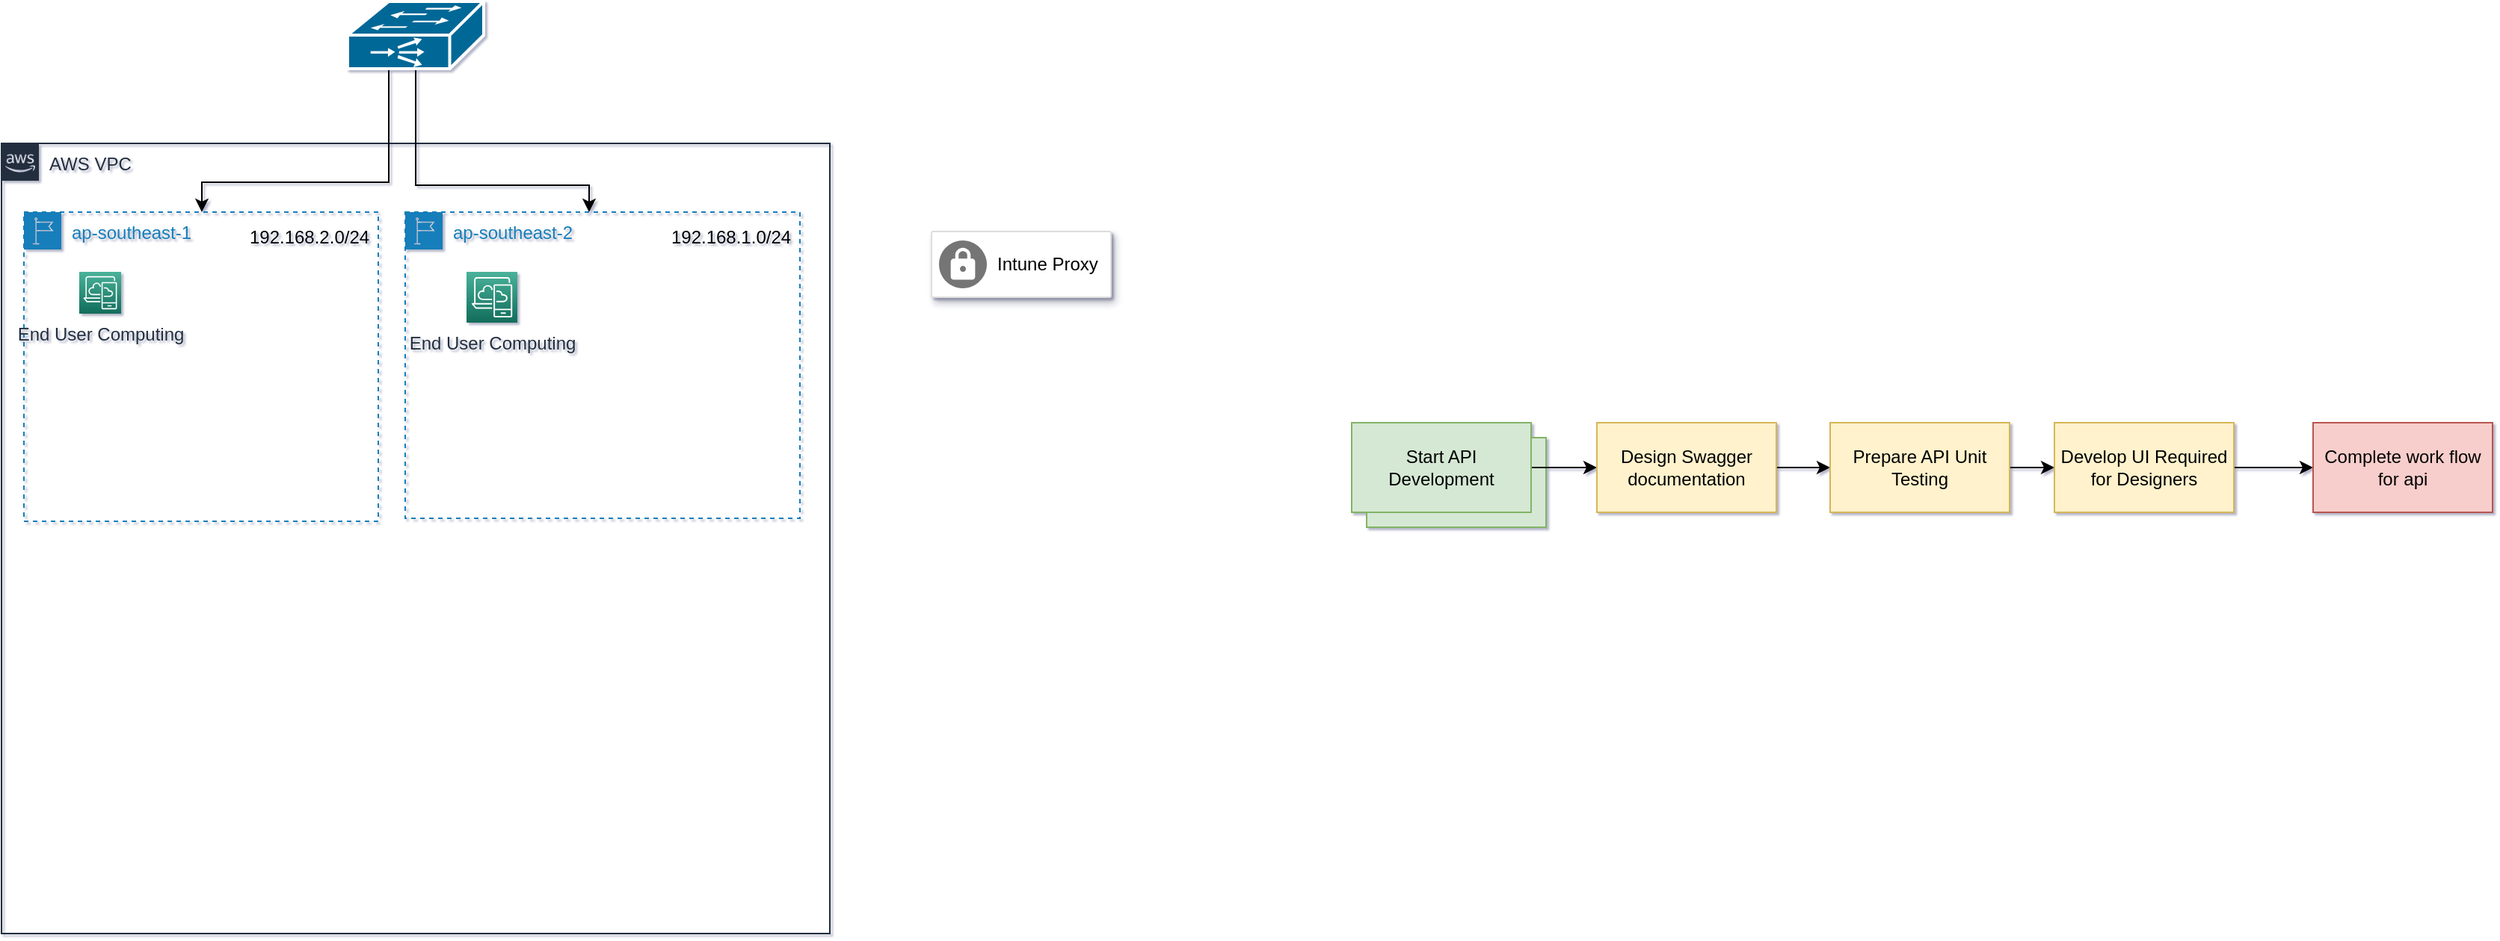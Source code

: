 <mxfile version="14.0.1" type="github">
  <diagram id="pQNeEdPDle5iqBmCIra-" name="Page-1">
    <mxGraphModel dx="2854" dy="860" grid="0" gridSize="10" guides="1" tooltips="1" connect="1" arrows="1" fold="1" page="0" pageScale="1" pageWidth="850" pageHeight="1100" background="#ffffff" math="1" shadow="1">
      <root>
        <mxCell id="0" />
        <mxCell id="1" parent="0" />
        <mxCell id="pg3aJAz9RqnfhDuoy9GE-8" value="" style="rounded=0;whiteSpace=wrap;html=1;fillColor=#d5e8d4;strokeColor=#82b366;" parent="1" vertex="1">
          <mxGeometry x="599" y="397" width="120" height="60" as="geometry" />
        </mxCell>
        <mxCell id="pg3aJAz9RqnfhDuoy9GE-5" style="edgeStyle=orthogonalEdgeStyle;rounded=0;orthogonalLoop=1;jettySize=auto;html=1;entryX=0;entryY=0.5;entryDx=0;entryDy=0;" parent="1" source="pg3aJAz9RqnfhDuoy9GE-1" target="pg3aJAz9RqnfhDuoy9GE-2" edge="1">
          <mxGeometry relative="1" as="geometry">
            <mxPoint x="729" y="417" as="targetPoint" />
          </mxGeometry>
        </mxCell>
        <mxCell id="pg3aJAz9RqnfhDuoy9GE-1" value="Start API Development" style="rounded=0;whiteSpace=wrap;html=1;direction=east;fillColor=#d5e8d4;strokeColor=#82b366;" parent="1" vertex="1">
          <mxGeometry x="589" y="387" width="120" height="60" as="geometry" />
        </mxCell>
        <mxCell id="pg3aJAz9RqnfhDuoy9GE-6" style="edgeStyle=orthogonalEdgeStyle;rounded=0;orthogonalLoop=1;jettySize=auto;html=1;exitX=1;exitY=0.5;exitDx=0;exitDy=0;" parent="1" source="pg3aJAz9RqnfhDuoy9GE-2" target="pg3aJAz9RqnfhDuoy9GE-3" edge="1">
          <mxGeometry relative="1" as="geometry" />
        </mxCell>
        <mxCell id="pg3aJAz9RqnfhDuoy9GE-2" value="Design Swagger documentation" style="rounded=0;whiteSpace=wrap;html=1;fillColor=#fff2cc;strokeColor=#d6b656;" parent="1" vertex="1">
          <mxGeometry x="753" y="387" width="120" height="60" as="geometry" />
        </mxCell>
        <mxCell id="pg3aJAz9RqnfhDuoy9GE-7" style="edgeStyle=orthogonalEdgeStyle;rounded=0;orthogonalLoop=1;jettySize=auto;html=1;exitX=1;exitY=0.5;exitDx=0;exitDy=0;entryX=0;entryY=0.5;entryDx=0;entryDy=0;" parent="1" source="pg3aJAz9RqnfhDuoy9GE-3" target="pg3aJAz9RqnfhDuoy9GE-4" edge="1">
          <mxGeometry relative="1" as="geometry" />
        </mxCell>
        <mxCell id="pg3aJAz9RqnfhDuoy9GE-3" value="Prepare API Unit Testing" style="rounded=0;whiteSpace=wrap;html=1;fillColor=#fff2cc;strokeColor=#d6b656;" parent="1" vertex="1">
          <mxGeometry x="909" y="387" width="120" height="60" as="geometry" />
        </mxCell>
        <mxCell id="pg3aJAz9RqnfhDuoy9GE-10" value="" style="edgeStyle=orthogonalEdgeStyle;rounded=0;orthogonalLoop=1;jettySize=auto;html=1;" parent="1" source="pg3aJAz9RqnfhDuoy9GE-4" target="pg3aJAz9RqnfhDuoy9GE-9" edge="1">
          <mxGeometry relative="1" as="geometry" />
        </mxCell>
        <mxCell id="pg3aJAz9RqnfhDuoy9GE-4" value="Develop UI Required for Designers" style="rounded=0;whiteSpace=wrap;html=1;fillColor=#fff2cc;strokeColor=#d6b656;" parent="1" vertex="1">
          <mxGeometry x="1059" y="387" width="120" height="60" as="geometry" />
        </mxCell>
        <mxCell id="pg3aJAz9RqnfhDuoy9GE-9" value="&lt;div&gt;Complete work flow for api&lt;br&gt;&lt;/div&gt;" style="whiteSpace=wrap;html=1;rounded=0;fillColor=#f8cecc;strokeColor=#b85450;" parent="1" vertex="1">
          <mxGeometry x="1232" y="387" width="120" height="60" as="geometry" />
        </mxCell>
        <mxCell id="jnF6ADT0jNsZyx7ep2ay-4" value="AWS VPC" style="points=[[0,0],[0.25,0],[0.5,0],[0.75,0],[1,0],[1,0.25],[1,0.5],[1,0.75],[1,1],[0.75,1],[0.5,1],[0.25,1],[0,1],[0,0.75],[0,0.5],[0,0.25]];outlineConnect=0;gradientColor=none;html=1;whiteSpace=wrap;fontSize=12;fontStyle=0;shape=mxgraph.aws4.group;grIcon=mxgraph.aws4.group_aws_cloud_alt;strokeColor=#232F3E;fillColor=none;verticalAlign=top;align=left;spacingLeft=30;fontColor=#232F3E;dashed=0;" vertex="1" parent="1">
          <mxGeometry x="-314" y="200" width="554" height="529" as="geometry" />
        </mxCell>
        <mxCell id="jnF6ADT0jNsZyx7ep2ay-6" value="ap-southeast-2" style="points=[[0,0],[0.25,0],[0.5,0],[0.75,0],[1,0],[1,0.25],[1,0.5],[1,0.75],[1,1],[0.75,1],[0.5,1],[0.25,1],[0,1],[0,0.75],[0,0.5],[0,0.25]];outlineConnect=0;gradientColor=none;html=1;whiteSpace=wrap;fontSize=12;fontStyle=0;shape=mxgraph.aws4.group;grIcon=mxgraph.aws4.group_region;strokeColor=#147EBA;fillColor=none;verticalAlign=top;align=left;spacingLeft=30;fontColor=#147EBA;dashed=1;" vertex="1" parent="1">
          <mxGeometry x="-44" y="246" width="264" height="205" as="geometry" />
        </mxCell>
        <mxCell id="jnF6ADT0jNsZyx7ep2ay-7" value="ap-southeast-1" style="points=[[0,0],[0.25,0],[0.5,0],[0.75,0],[1,0],[1,0.25],[1,0.5],[1,0.75],[1,1],[0.75,1],[0.5,1],[0.25,1],[0,1],[0,0.75],[0,0.5],[0,0.25]];outlineConnect=0;gradientColor=none;html=1;whiteSpace=wrap;fontSize=12;fontStyle=0;shape=mxgraph.aws4.group;grIcon=mxgraph.aws4.group_region;strokeColor=#147EBA;fillColor=none;verticalAlign=top;align=left;spacingLeft=30;fontColor=#147EBA;dashed=1;" vertex="1" parent="1">
          <mxGeometry x="-299" y="246" width="237" height="207" as="geometry" />
        </mxCell>
        <mxCell id="jnF6ADT0jNsZyx7ep2ay-8" value="End User Computing" style="outlineConnect=0;fontColor=#232F3E;gradientColor=#4AB29A;gradientDirection=north;fillColor=#116D5B;strokeColor=#ffffff;dashed=0;verticalLabelPosition=bottom;verticalAlign=top;align=center;html=1;fontSize=12;fontStyle=0;aspect=fixed;shape=mxgraph.aws4.resourceIcon;resIcon=mxgraph.aws4.desktop_and_app_streaming;" vertex="1" parent="1">
          <mxGeometry x="-262" y="286" width="28" height="28" as="geometry" />
        </mxCell>
        <mxCell id="jnF6ADT0jNsZyx7ep2ay-10" value="" style="edgeStyle=orthogonalEdgeStyle;rounded=0;orthogonalLoop=1;jettySize=auto;html=1;" edge="1" parent="1" source="jnF6ADT0jNsZyx7ep2ay-9" target="jnF6ADT0jNsZyx7ep2ay-7">
          <mxGeometry relative="1" as="geometry">
            <Array as="points">
              <mxPoint x="-55" y="226" />
              <mxPoint x="-180" y="226" />
            </Array>
          </mxGeometry>
        </mxCell>
        <mxCell id="jnF6ADT0jNsZyx7ep2ay-17" value="" style="edgeStyle=orthogonalEdgeStyle;rounded=0;orthogonalLoop=1;jettySize=auto;html=1;" edge="1" parent="1" source="jnF6ADT0jNsZyx7ep2ay-9" target="jnF6ADT0jNsZyx7ep2ay-6">
          <mxGeometry relative="1" as="geometry">
            <Array as="points">
              <mxPoint x="-37" y="228" />
              <mxPoint x="79" y="228" />
            </Array>
          </mxGeometry>
        </mxCell>
        <mxCell id="jnF6ADT0jNsZyx7ep2ay-9" value="" style="shape=mxgraph.cisco.misc.ios_slb;html=1;pointerEvents=1;dashed=0;fillColor=#036897;strokeColor=#ffffff;strokeWidth=2;verticalLabelPosition=bottom;verticalAlign=top;align=center;outlineConnect=0;" vertex="1" parent="1">
          <mxGeometry x="-82.5" y="105" width="91" height="45" as="geometry" />
        </mxCell>
        <mxCell id="jnF6ADT0jNsZyx7ep2ay-13" value="End User Computing" style="outlineConnect=0;fontColor=#232F3E;gradientColor=#4AB29A;gradientDirection=north;fillColor=#116D5B;strokeColor=#ffffff;dashed=0;verticalLabelPosition=bottom;verticalAlign=top;align=center;html=1;fontSize=12;fontStyle=0;aspect=fixed;shape=mxgraph.aws4.resourceIcon;resIcon=mxgraph.aws4.desktop_and_app_streaming;" vertex="1" parent="1">
          <mxGeometry x="-3" y="286" width="34" height="34" as="geometry" />
        </mxCell>
        <mxCell id="jnF6ADT0jNsZyx7ep2ay-14" value="192.168.1.0/24" style="text;html=1;strokeColor=none;fillColor=none;align=center;verticalAlign=middle;whiteSpace=wrap;rounded=0;" vertex="1" parent="1">
          <mxGeometry x="154" y="253" width="40" height="20" as="geometry" />
        </mxCell>
        <mxCell id="jnF6ADT0jNsZyx7ep2ay-16" value="192.168.2.0/24" style="text;html=1;strokeColor=none;fillColor=none;align=center;verticalAlign=middle;whiteSpace=wrap;rounded=0;" vertex="1" parent="1">
          <mxGeometry x="-128" y="253" width="40" height="20" as="geometry" />
        </mxCell>
        <mxCell id="jnF6ADT0jNsZyx7ep2ay-18" value="" style="strokeColor=#dddddd;shadow=1;strokeWidth=1;rounded=1;absoluteArcSize=1;arcSize=2;" vertex="1" parent="1">
          <mxGeometry x="308" y="259" width="120" height="44" as="geometry" />
        </mxCell>
        <mxCell id="jnF6ADT0jNsZyx7ep2ay-19" value="Intune Proxy" style="dashed=0;connectable=0;html=1;fillColor=#757575;strokeColor=none;shape=mxgraph.gcp2.squid_proxy;part=1;labelPosition=right;verticalLabelPosition=middle;align=left;verticalAlign=middle;spacingLeft=5;fontSize=12;" vertex="1" parent="jnF6ADT0jNsZyx7ep2ay-18">
          <mxGeometry y="0.5" width="32" height="32" relative="1" as="geometry">
            <mxPoint x="5" y="-16" as="offset" />
          </mxGeometry>
        </mxCell>
      </root>
    </mxGraphModel>
  </diagram>
</mxfile>
